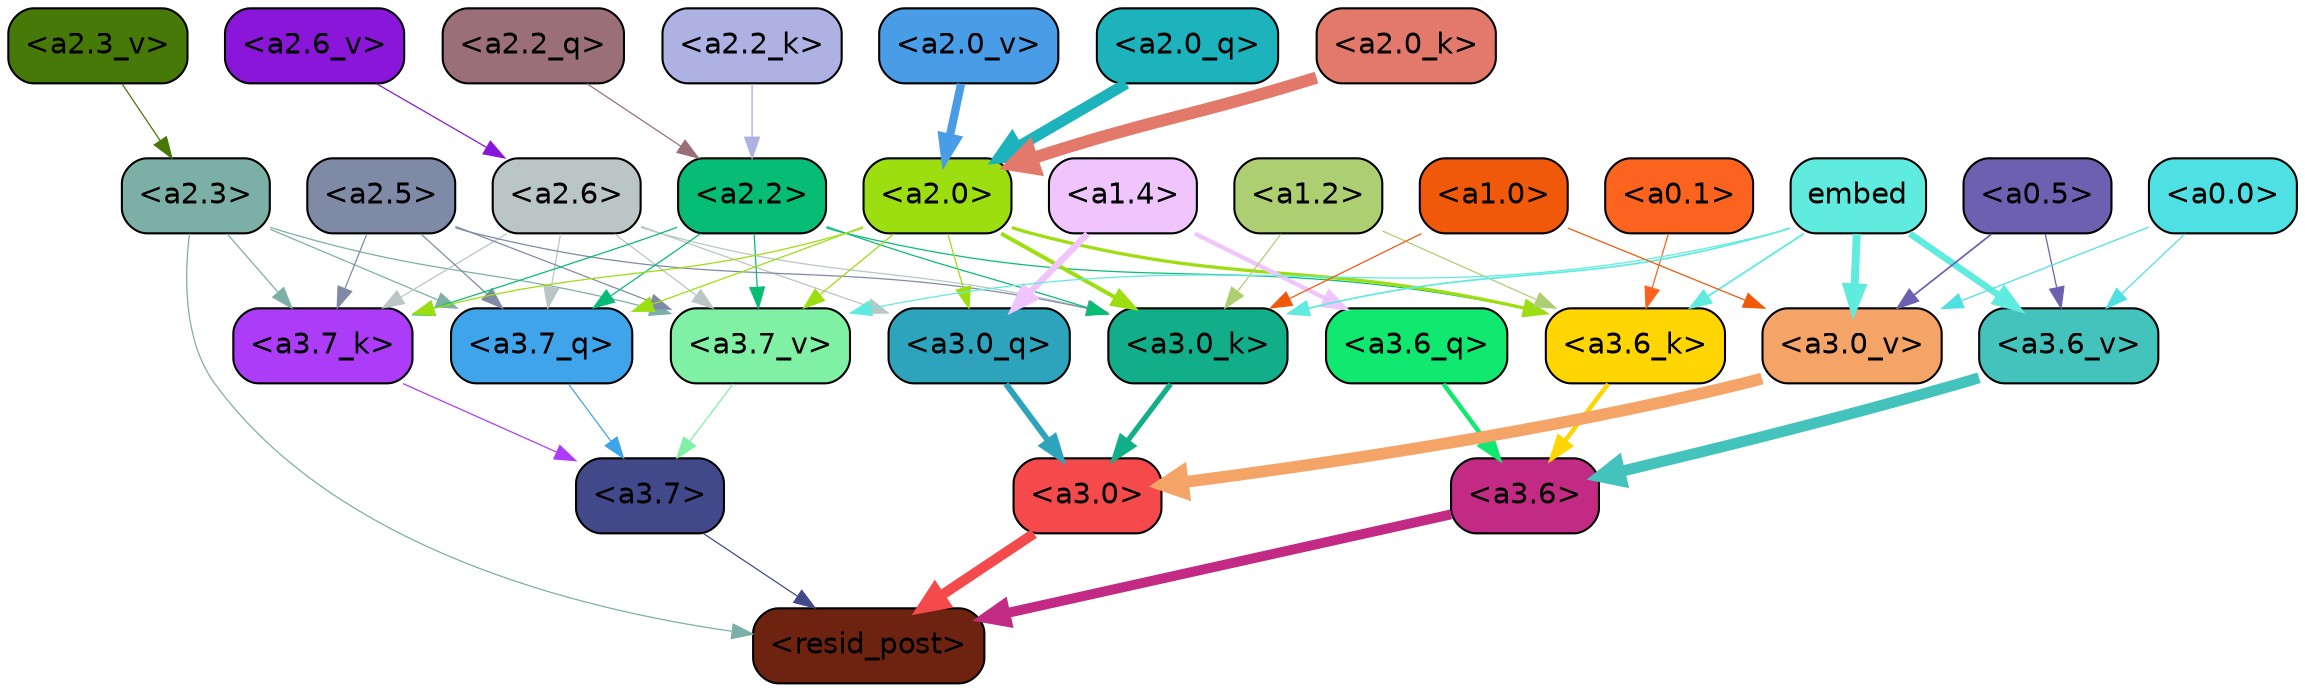 strict digraph "" {
	graph [bgcolor=transparent,
		layout=dot,
		overlap=false,
		splines=true
	];
	"<a3.7>"	[color=black,
		fillcolor="#42498b",
		fontname=Helvetica,
		shape=box,
		style="filled, rounded"];
	"<resid_post>"	[color=black,
		fillcolor="#6d2310",
		fontname=Helvetica,
		shape=box,
		style="filled, rounded"];
	"<a3.7>" -> "<resid_post>"	[color="#42498b",
		penwidth=0.6];
	"<a3.6>"	[color=black,
		fillcolor="#c22a84",
		fontname=Helvetica,
		shape=box,
		style="filled, rounded"];
	"<a3.6>" -> "<resid_post>"	[color="#c22a84",
		penwidth=4.751592040061951];
	"<a3.0>"	[color=black,
		fillcolor="#f54a4c",
		fontname=Helvetica,
		shape=box,
		style="filled, rounded"];
	"<a3.0>" -> "<resid_post>"	[color="#f54a4c",
		penwidth=4.904066681861877];
	"<a2.3>"	[color=black,
		fillcolor="#7cb0a6",
		fontname=Helvetica,
		shape=box,
		style="filled, rounded"];
	"<a2.3>" -> "<resid_post>"	[color="#7cb0a6",
		penwidth=0.6];
	"<a3.7_q>"	[color=black,
		fillcolor="#40a4ea",
		fontname=Helvetica,
		shape=box,
		style="filled, rounded"];
	"<a2.3>" -> "<a3.7_q>"	[color="#7cb0a6",
		penwidth=0.6];
	"<a3.7_k>"	[color=black,
		fillcolor="#ad3cf9",
		fontname=Helvetica,
		shape=box,
		style="filled, rounded"];
	"<a2.3>" -> "<a3.7_k>"	[color="#7cb0a6",
		penwidth=0.6069068089127541];
	"<a3.7_v>"	[color=black,
		fillcolor="#7ff0a4",
		fontname=Helvetica,
		shape=box,
		style="filled, rounded"];
	"<a2.3>" -> "<a3.7_v>"	[color="#7cb0a6",
		penwidth=0.6];
	"<a3.7_q>" -> "<a3.7>"	[color="#40a4ea",
		penwidth=0.6];
	"<a3.6_q>"	[color=black,
		fillcolor="#10e870",
		fontname=Helvetica,
		shape=box,
		style="filled, rounded"];
	"<a3.6_q>" -> "<a3.6>"	[color="#10e870",
		penwidth=2.160832464694977];
	"<a3.0_q>"	[color=black,
		fillcolor="#2da3bc",
		fontname=Helvetica,
		shape=box,
		style="filled, rounded"];
	"<a3.0_q>" -> "<a3.0>"	[color="#2da3bc",
		penwidth=2.870753765106201];
	"<a3.7_k>" -> "<a3.7>"	[color="#ad3cf9",
		penwidth=0.6];
	"<a3.6_k>"	[color=black,
		fillcolor="#ffd602",
		fontname=Helvetica,
		shape=box,
		style="filled, rounded"];
	"<a3.6_k>" -> "<a3.6>"	[color="#ffd602",
		penwidth=2.13908451795578];
	"<a3.0_k>"	[color=black,
		fillcolor="#12ae89",
		fontname=Helvetica,
		shape=box,
		style="filled, rounded"];
	"<a3.0_k>" -> "<a3.0>"	[color="#12ae89",
		penwidth=2.520303964614868];
	"<a3.7_v>" -> "<a3.7>"	[color="#7ff0a4",
		penwidth=0.6];
	"<a3.6_v>"	[color=black,
		fillcolor="#44c3bd",
		fontname=Helvetica,
		shape=box,
		style="filled, rounded"];
	"<a3.6_v>" -> "<a3.6>"	[color="#44c3bd",
		penwidth=5.297133803367615];
	"<a3.0_v>"	[color=black,
		fillcolor="#f5a467",
		fontname=Helvetica,
		shape=box,
		style="filled, rounded"];
	"<a3.0_v>" -> "<a3.0>"	[color="#f5a467",
		penwidth=5.680712580680847];
	"<a2.6>"	[color=black,
		fillcolor="#bac5c6",
		fontname=Helvetica,
		shape=box,
		style="filled, rounded"];
	"<a2.6>" -> "<a3.7_q>"	[color="#bac5c6",
		penwidth=0.6];
	"<a2.6>" -> "<a3.0_q>"	[color="#bac5c6",
		penwidth=0.6];
	"<a2.6>" -> "<a3.7_k>"	[color="#bac5c6",
		penwidth=0.6];
	"<a2.6>" -> "<a3.0_k>"	[color="#bac5c6",
		penwidth=0.6];
	"<a2.6>" -> "<a3.7_v>"	[color="#bac5c6",
		penwidth=0.6];
	"<a2.5>"	[color=black,
		fillcolor="#7f8ba6",
		fontname=Helvetica,
		shape=box,
		style="filled, rounded"];
	"<a2.5>" -> "<a3.7_q>"	[color="#7f8ba6",
		penwidth=0.6];
	"<a2.5>" -> "<a3.7_k>"	[color="#7f8ba6",
		penwidth=0.6];
	"<a2.5>" -> "<a3.0_k>"	[color="#7f8ba6",
		penwidth=0.6];
	"<a2.5>" -> "<a3.7_v>"	[color="#7f8ba6",
		penwidth=0.6];
	"<a2.2>"	[color=black,
		fillcolor="#07bd76",
		fontname=Helvetica,
		shape=box,
		style="filled, rounded"];
	"<a2.2>" -> "<a3.7_q>"	[color="#07bd76",
		penwidth=0.6];
	"<a2.2>" -> "<a3.7_k>"	[color="#07bd76",
		penwidth=0.6];
	"<a2.2>" -> "<a3.6_k>"	[color="#07bd76",
		penwidth=0.6];
	"<a2.2>" -> "<a3.0_k>"	[color="#07bd76",
		penwidth=0.6];
	"<a2.2>" -> "<a3.7_v>"	[color="#07bd76",
		penwidth=0.6];
	"<a2.0>"	[color=black,
		fillcolor="#9dde10",
		fontname=Helvetica,
		shape=box,
		style="filled, rounded"];
	"<a2.0>" -> "<a3.7_q>"	[color="#9dde10",
		penwidth=0.6];
	"<a2.0>" -> "<a3.0_q>"	[color="#9dde10",
		penwidth=0.6];
	"<a2.0>" -> "<a3.7_k>"	[color="#9dde10",
		penwidth=0.6];
	"<a2.0>" -> "<a3.6_k>"	[color="#9dde10",
		penwidth=1.564806342124939];
	"<a2.0>" -> "<a3.0_k>"	[color="#9dde10",
		penwidth=1.9353990852832794];
	"<a2.0>" -> "<a3.7_v>"	[color="#9dde10",
		penwidth=0.6];
	"<a1.4>"	[color=black,
		fillcolor="#f0c5fd",
		fontname=Helvetica,
		shape=box,
		style="filled, rounded"];
	"<a1.4>" -> "<a3.6_q>"	[color="#f0c5fd",
		penwidth=2.0727532356977463];
	"<a1.4>" -> "<a3.0_q>"	[color="#f0c5fd",
		penwidth=3.1279823780059814];
	"<a1.2>"	[color=black,
		fillcolor="#aecf71",
		fontname=Helvetica,
		shape=box,
		style="filled, rounded"];
	"<a1.2>" -> "<a3.6_k>"	[color="#aecf71",
		penwidth=0.6];
	"<a1.2>" -> "<a3.0_k>"	[color="#aecf71",
		penwidth=0.6];
	"<a0.1>"	[color=black,
		fillcolor="#fb631f",
		fontname=Helvetica,
		shape=box,
		style="filled, rounded"];
	"<a0.1>" -> "<a3.6_k>"	[color="#fb631f",
		penwidth=0.6];
	embed	[color=black,
		fillcolor="#60ebdf",
		fontname=Helvetica,
		shape=box,
		style="filled, rounded"];
	embed -> "<a3.6_k>"	[color="#60ebdf",
		penwidth=0.8915999233722687];
	embed -> "<a3.0_k>"	[color="#60ebdf",
		penwidth=0.832088902592659];
	embed -> "<a3.7_v>"	[color="#60ebdf",
		penwidth=0.6];
	embed -> "<a3.6_v>"	[color="#60ebdf",
		penwidth=3.1840110421180725];
	embed -> "<a3.0_v>"	[color="#60ebdf",
		penwidth=3.8132747188210487];
	"<a1.0>"	[color=black,
		fillcolor="#f1590a",
		fontname=Helvetica,
		shape=box,
		style="filled, rounded"];
	"<a1.0>" -> "<a3.0_k>"	[color="#f1590a",
		penwidth=0.6];
	"<a1.0>" -> "<a3.0_v>"	[color="#f1590a",
		penwidth=0.6];
	"<a0.5>"	[color=black,
		fillcolor="#6e60b1",
		fontname=Helvetica,
		shape=box,
		style="filled, rounded"];
	"<a0.5>" -> "<a3.6_v>"	[color="#6e60b1",
		penwidth=0.6];
	"<a0.5>" -> "<a3.0_v>"	[color="#6e60b1",
		penwidth=0.8331108838319778];
	"<a0.0>"	[color=black,
		fillcolor="#4ee0e3",
		fontname=Helvetica,
		shape=box,
		style="filled, rounded"];
	"<a0.0>" -> "<a3.6_v>"	[color="#4ee0e3",
		penwidth=0.6];
	"<a0.0>" -> "<a3.0_v>"	[color="#4ee0e3",
		penwidth=0.6];
	"<a2.2_q>"	[color=black,
		fillcolor="#9a6f77",
		fontname=Helvetica,
		shape=box,
		style="filled, rounded"];
	"<a2.2_q>" -> "<a2.2>"	[color="#9a6f77",
		penwidth=0.6];
	"<a2.0_q>"	[color=black,
		fillcolor="#1cb3bd",
		fontname=Helvetica,
		shape=box,
		style="filled, rounded"];
	"<a2.0_q>" -> "<a2.0>"	[color="#1cb3bd",
		penwidth=5.29856276512146];
	"<a2.2_k>"	[color=black,
		fillcolor="#adb2e2",
		fontname=Helvetica,
		shape=box,
		style="filled, rounded"];
	"<a2.2_k>" -> "<a2.2>"	[color="#adb2e2",
		penwidth=0.6722683310508728];
	"<a2.0_k>"	[color=black,
		fillcolor="#e3796a",
		fontname=Helvetica,
		shape=box,
		style="filled, rounded"];
	"<a2.0_k>" -> "<a2.0>"	[color="#e3796a",
		penwidth=5.859246134757996];
	"<a2.6_v>"	[color=black,
		fillcolor="#8916d9",
		fontname=Helvetica,
		shape=box,
		style="filled, rounded"];
	"<a2.6_v>" -> "<a2.6>"	[color="#8916d9",
		penwidth=0.6];
	"<a2.3_v>"	[color=black,
		fillcolor="#477908",
		fontname=Helvetica,
		shape=box,
		style="filled, rounded"];
	"<a2.3_v>" -> "<a2.3>"	[color="#477908",
		penwidth=0.6];
	"<a2.0_v>"	[color=black,
		fillcolor="#499ce6",
		fontname=Helvetica,
		shape=box,
		style="filled, rounded"];
	"<a2.0_v>" -> "<a2.0>"	[color="#499ce6",
		penwidth=3.9621697664260864];
}
